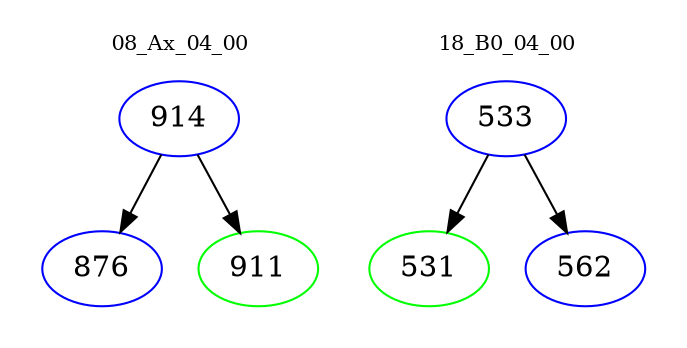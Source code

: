 digraph{
subgraph cluster_0 {
color = white
label = "08_Ax_04_00";
fontsize=10;
T0_914 [label="914", color="blue"]
T0_914 -> T0_876 [color="black"]
T0_876 [label="876", color="blue"]
T0_914 -> T0_911 [color="black"]
T0_911 [label="911", color="green"]
}
subgraph cluster_1 {
color = white
label = "18_B0_04_00";
fontsize=10;
T1_533 [label="533", color="blue"]
T1_533 -> T1_531 [color="black"]
T1_531 [label="531", color="green"]
T1_533 -> T1_562 [color="black"]
T1_562 [label="562", color="blue"]
}
}
